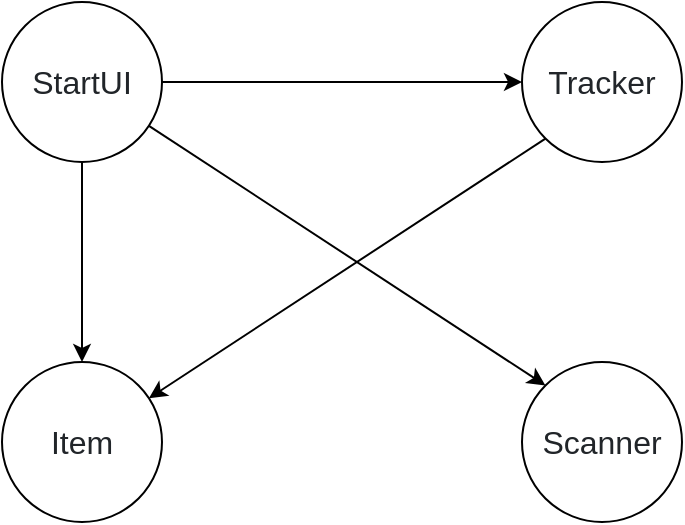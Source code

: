 <mxfile version="13.10.4" type="github">
  <diagram id="rn-WQwwBUhwU8Y1M9SE_" name="Page-1">
    <mxGraphModel dx="868" dy="477" grid="1" gridSize="10" guides="1" tooltips="1" connect="1" arrows="1" fold="1" page="1" pageScale="1" pageWidth="827" pageHeight="1169" math="0" shadow="0">
      <root>
        <mxCell id="0" />
        <mxCell id="1" parent="0" />
        <mxCell id="M6hsQG81Ay1pPbGrwZob-3" value="&#xa;&#xa;&lt;span style=&quot;color: rgb(33, 37, 41); font-family: arial, &amp;quot;helvetica neue&amp;quot;, sans-serif; font-size: 16px; font-style: normal; font-weight: 400; letter-spacing: normal; text-align: left; text-indent: 0px; text-transform: none; word-spacing: 0px; background-color: rgb(255, 255, 255); display: inline; float: none;&quot;&gt;Scanner&lt;/span&gt;&#xa;&#xa;" style="ellipse;whiteSpace=wrap;html=1;aspect=fixed;" vertex="1" parent="1">
          <mxGeometry x="480" y="270" width="80" height="80" as="geometry" />
        </mxCell>
        <mxCell id="M6hsQG81Ay1pPbGrwZob-4" value="&#xa;&#xa;&lt;span style=&quot;color: rgb(33, 37, 41); font-family: arial, &amp;quot;helvetica neue&amp;quot;, sans-serif; font-size: 16px; font-style: normal; font-weight: 400; letter-spacing: normal; text-align: left; text-indent: 0px; text-transform: none; word-spacing: 0px; background-color: rgb(255, 255, 255); display: inline; float: none;&quot;&gt;StartUI&lt;/span&gt;&#xa;&#xa;" style="ellipse;whiteSpace=wrap;html=1;aspect=fixed;" vertex="1" parent="1">
          <mxGeometry x="220" y="90" width="80" height="80" as="geometry" />
        </mxCell>
        <mxCell id="M6hsQG81Ay1pPbGrwZob-5" value="&#xa;&#xa;&lt;span style=&quot;color: rgb(33, 37, 41); font-family: arial, &amp;quot;helvetica neue&amp;quot;, sans-serif; font-size: 16px; font-style: normal; font-weight: 400; letter-spacing: normal; text-align: left; text-indent: 0px; text-transform: none; word-spacing: 0px; background-color: rgb(255, 255, 255); display: inline; float: none;&quot;&gt;Tracker&lt;/span&gt;&#xa;&#xa;" style="ellipse;whiteSpace=wrap;html=1;aspect=fixed;" vertex="1" parent="1">
          <mxGeometry x="480" y="90" width="80" height="80" as="geometry" />
        </mxCell>
        <mxCell id="M6hsQG81Ay1pPbGrwZob-7" value="&#xa;&#xa;&lt;span style=&quot;color: rgb(33, 37, 41); font-family: arial, &amp;quot;helvetica neue&amp;quot;, sans-serif; font-size: 16px; font-style: normal; font-weight: 400; letter-spacing: normal; text-align: left; text-indent: 0px; text-transform: none; word-spacing: 0px; background-color: rgb(255, 255, 255); display: inline; float: none;&quot;&gt;Item&lt;/span&gt;&#xa;&#xa;" style="ellipse;whiteSpace=wrap;html=1;aspect=fixed;" vertex="1" parent="1">
          <mxGeometry x="220" y="270" width="80" height="80" as="geometry" />
        </mxCell>
        <mxCell id="M6hsQG81Ay1pPbGrwZob-9" value="" style="endArrow=classic;html=1;exitX=0;exitY=1;exitDx=0;exitDy=0;" edge="1" parent="1" source="M6hsQG81Ay1pPbGrwZob-5" target="M6hsQG81Ay1pPbGrwZob-7">
          <mxGeometry width="50" height="50" relative="1" as="geometry">
            <mxPoint x="484" y="153" as="sourcePoint" />
            <mxPoint x="380" y="280" as="targetPoint" />
          </mxGeometry>
        </mxCell>
        <mxCell id="M6hsQG81Ay1pPbGrwZob-10" value="" style="endArrow=classic;html=1;entryX=0;entryY=0;entryDx=0;entryDy=0;" edge="1" parent="1" source="M6hsQG81Ay1pPbGrwZob-4" target="M6hsQG81Ay1pPbGrwZob-3">
          <mxGeometry width="50" height="50" relative="1" as="geometry">
            <mxPoint x="400" y="290" as="sourcePoint" />
            <mxPoint x="450" y="240" as="targetPoint" />
          </mxGeometry>
        </mxCell>
        <mxCell id="M6hsQG81Ay1pPbGrwZob-11" value="" style="endArrow=classic;html=1;entryX=0;entryY=0.5;entryDx=0;entryDy=0;exitX=1;exitY=0.5;exitDx=0;exitDy=0;" edge="1" parent="1" source="M6hsQG81Ay1pPbGrwZob-4" target="M6hsQG81Ay1pPbGrwZob-5">
          <mxGeometry width="50" height="50" relative="1" as="geometry">
            <mxPoint x="360" y="155" as="sourcePoint" />
            <mxPoint x="410" y="105" as="targetPoint" />
          </mxGeometry>
        </mxCell>
        <mxCell id="M6hsQG81Ay1pPbGrwZob-12" value="" style="endArrow=classic;html=1;exitX=0.5;exitY=1;exitDx=0;exitDy=0;" edge="1" parent="1" source="M6hsQG81Ay1pPbGrwZob-4">
          <mxGeometry width="50" height="50" relative="1" as="geometry">
            <mxPoint x="160" y="260" as="sourcePoint" />
            <mxPoint x="260" y="270" as="targetPoint" />
          </mxGeometry>
        </mxCell>
      </root>
    </mxGraphModel>
  </diagram>
</mxfile>
